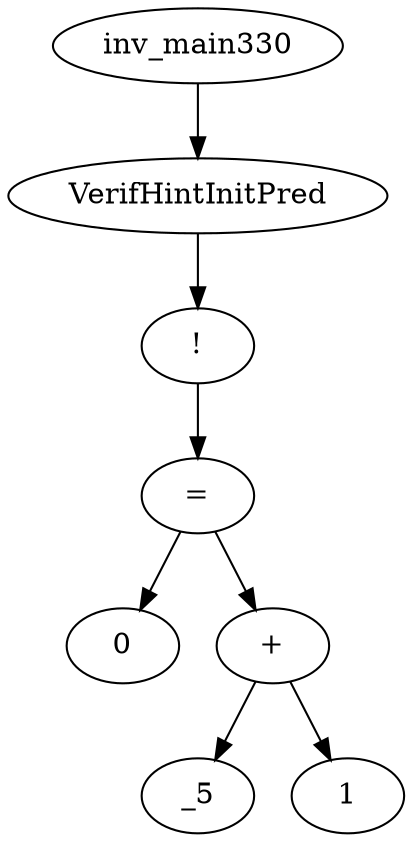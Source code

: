 digraph dag {
0 [label="inv_main330"];
1 [label="VerifHintInitPred"];
2 [label="!"];
3 [label="="];
4 [label="0"];
5 [label="+"];
6 [label="_5"];
7 [label="1"];
0->1
1->2
2->3
3->5
3 -> 4
5->7
5 -> 6
}
